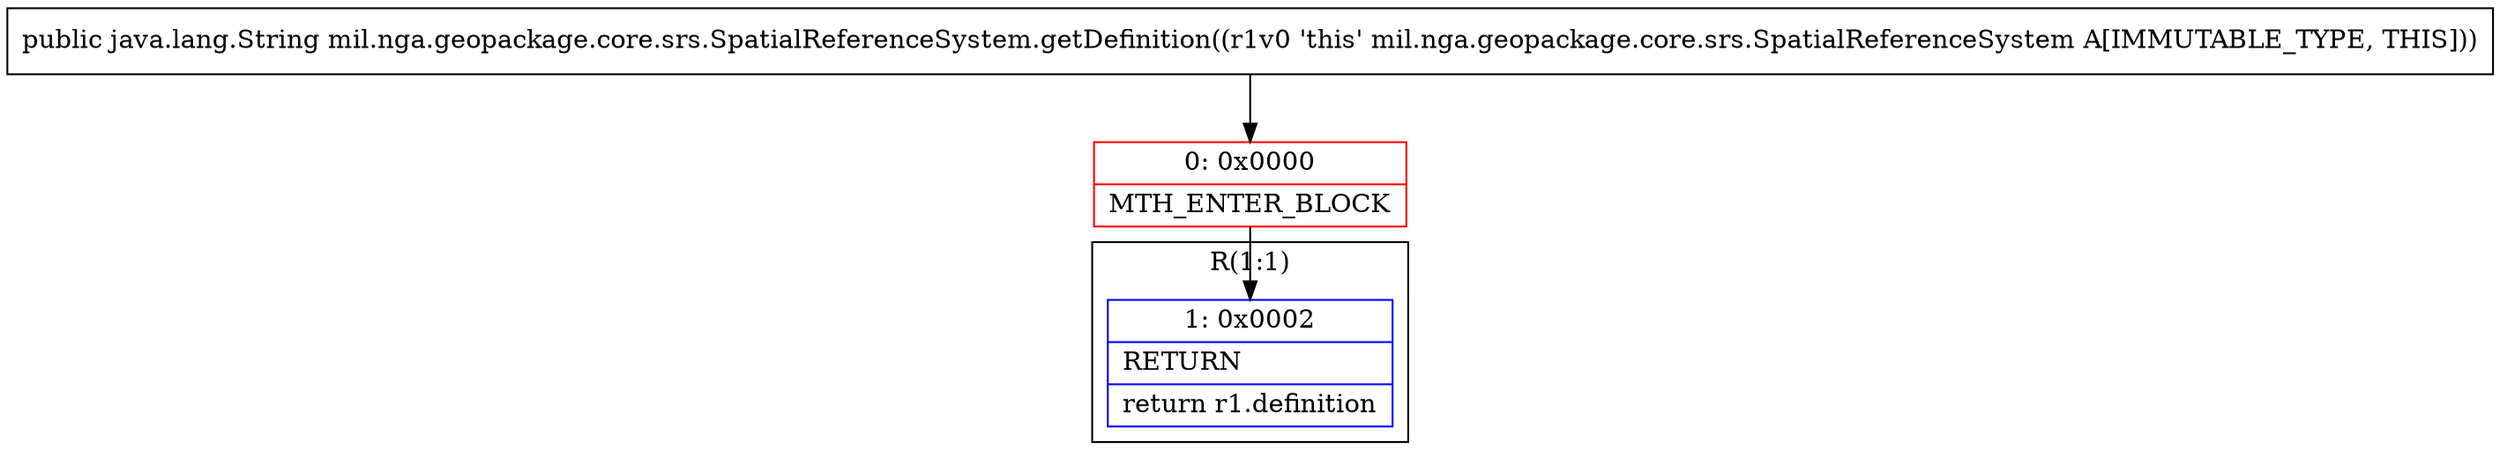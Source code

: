 digraph "CFG formil.nga.geopackage.core.srs.SpatialReferenceSystem.getDefinition()Ljava\/lang\/String;" {
subgraph cluster_Region_446811282 {
label = "R(1:1)";
node [shape=record,color=blue];
Node_1 [shape=record,label="{1\:\ 0x0002|RETURN\l|return r1.definition\l}"];
}
Node_0 [shape=record,color=red,label="{0\:\ 0x0000|MTH_ENTER_BLOCK\l}"];
MethodNode[shape=record,label="{public java.lang.String mil.nga.geopackage.core.srs.SpatialReferenceSystem.getDefinition((r1v0 'this' mil.nga.geopackage.core.srs.SpatialReferenceSystem A[IMMUTABLE_TYPE, THIS])) }"];
MethodNode -> Node_0;
Node_0 -> Node_1;
}


